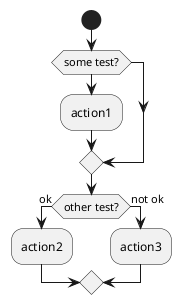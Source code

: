 {
  "sha1": "s37f3fw4o3p9blkomqqyfrvjn21fdxd",
  "insertion": {
    "when": "2024-06-04T17:28:44.624Z",
    "user": "plantuml@gmail.com"
  }
}
@startuml
start
if (some test?) then
  :action1;
endif
if (other test?) then (ok)
  :action2;
else (not ok)
  :action3;
endif
@enduml
